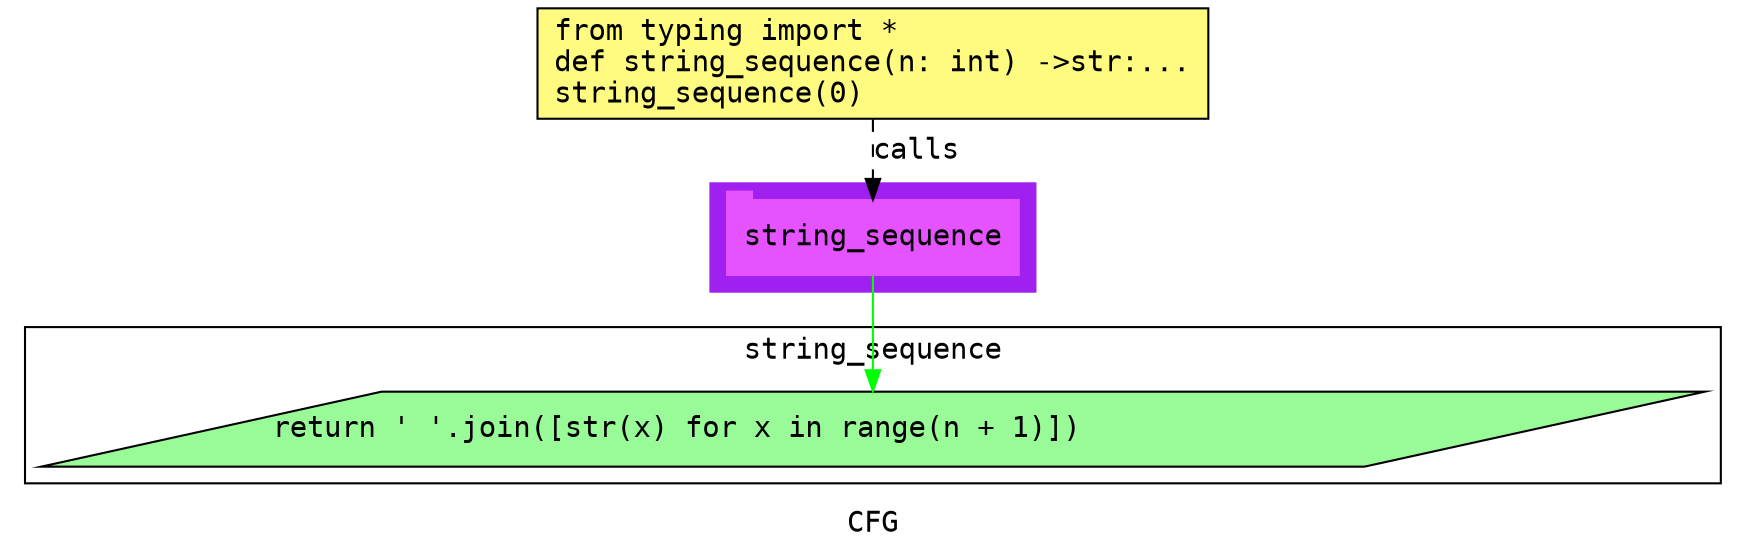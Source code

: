 digraph cluster694CFG {
	graph [bb="0,0,802,259",
		compound=True,
		fontname="DejaVu Sans Mono",
		label=CFG,
		lheight=0.21,
		lp="401,11.5",
		lwidth=0.35,
		pack=False,
		rankdir=TB,
		ranksep=0.02
	];
	node [fontname="DejaVu Sans Mono",
		label="\N"
	];
	edge [fontname="DejaVu Sans Mono"];
	subgraph cluster_1 {
		graph [bb="323,123,479,175",
			color=purple,
			compound=true,
			fontname="DejaVu Sans Mono",
			label="",
			rankdir=TB,
			ranksep=0.02,
			shape=tab,
			style=filled
		];
		node [fontname="DejaVu Sans Mono"];
		edge [fontname="DejaVu Sans Mono"];
		6	[color="#E552FF",
			height=0.5,
			label=string_sequence,
			linenum="[5]",
			pos="401,149",
			shape=tab,
			style=filled,
			width=1.9444];
	}
	subgraph cluster4string_sequence {
		graph [bb="8,31,794,106",
			compound=True,
			fontname="DejaVu Sans Mono",
			label=string_sequence,
			lheight=0.21,
			lp="401,94.5",
			lwidth=1.72,
			pack=False,
			rankdir=TB,
			ranksep=0.02
		];
		node [fontname="DejaVu Sans Mono"];
		edge [fontname="DejaVu Sans Mono"];
		3	[fillcolor="#98fb98",
			height=0.5,
			label="return ' '.join([str(x) for x in range(n + 1)])\l",
			linenum="[3]",
			pos="401,57",
			shape=parallelogram,
			style="filled,solid",
			width=10.694];
	}
	1	[fillcolor="#FFFB81",
		height=0.73611,
		label="from typing import *\ldef string_sequence(n: int) ->str:...\lstring_sequence(0)\l",
		linenum="[1]",
		pos="401,232.5",
		shape=rectangle,
		style="filled,solid",
		width=4.4722];
	1 -> 6	[label=calls,
		lp="422,190.5",
		pos="e,401,167.13 401,205.71 401,196.66 401,186.47 401,177.3",
		style=dashed];
	6 -> 3	[color=green,
		pos="e,401,75.3 401,130.65 401,117.82 401,100.11 401,85.381"];
}
